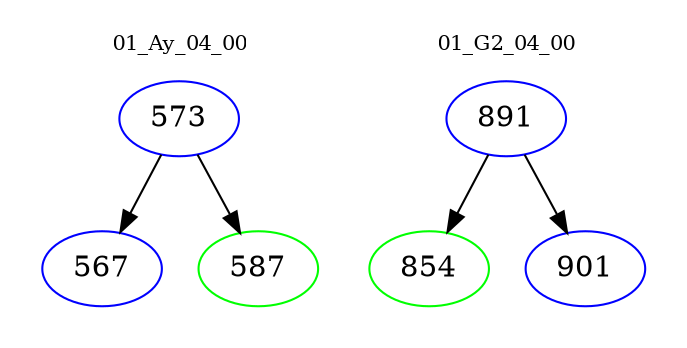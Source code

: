 digraph{
subgraph cluster_0 {
color = white
label = "01_Ay_04_00";
fontsize=10;
T0_573 [label="573", color="blue"]
T0_573 -> T0_567 [color="black"]
T0_567 [label="567", color="blue"]
T0_573 -> T0_587 [color="black"]
T0_587 [label="587", color="green"]
}
subgraph cluster_1 {
color = white
label = "01_G2_04_00";
fontsize=10;
T1_891 [label="891", color="blue"]
T1_891 -> T1_854 [color="black"]
T1_854 [label="854", color="green"]
T1_891 -> T1_901 [color="black"]
T1_901 [label="901", color="blue"]
}
}
